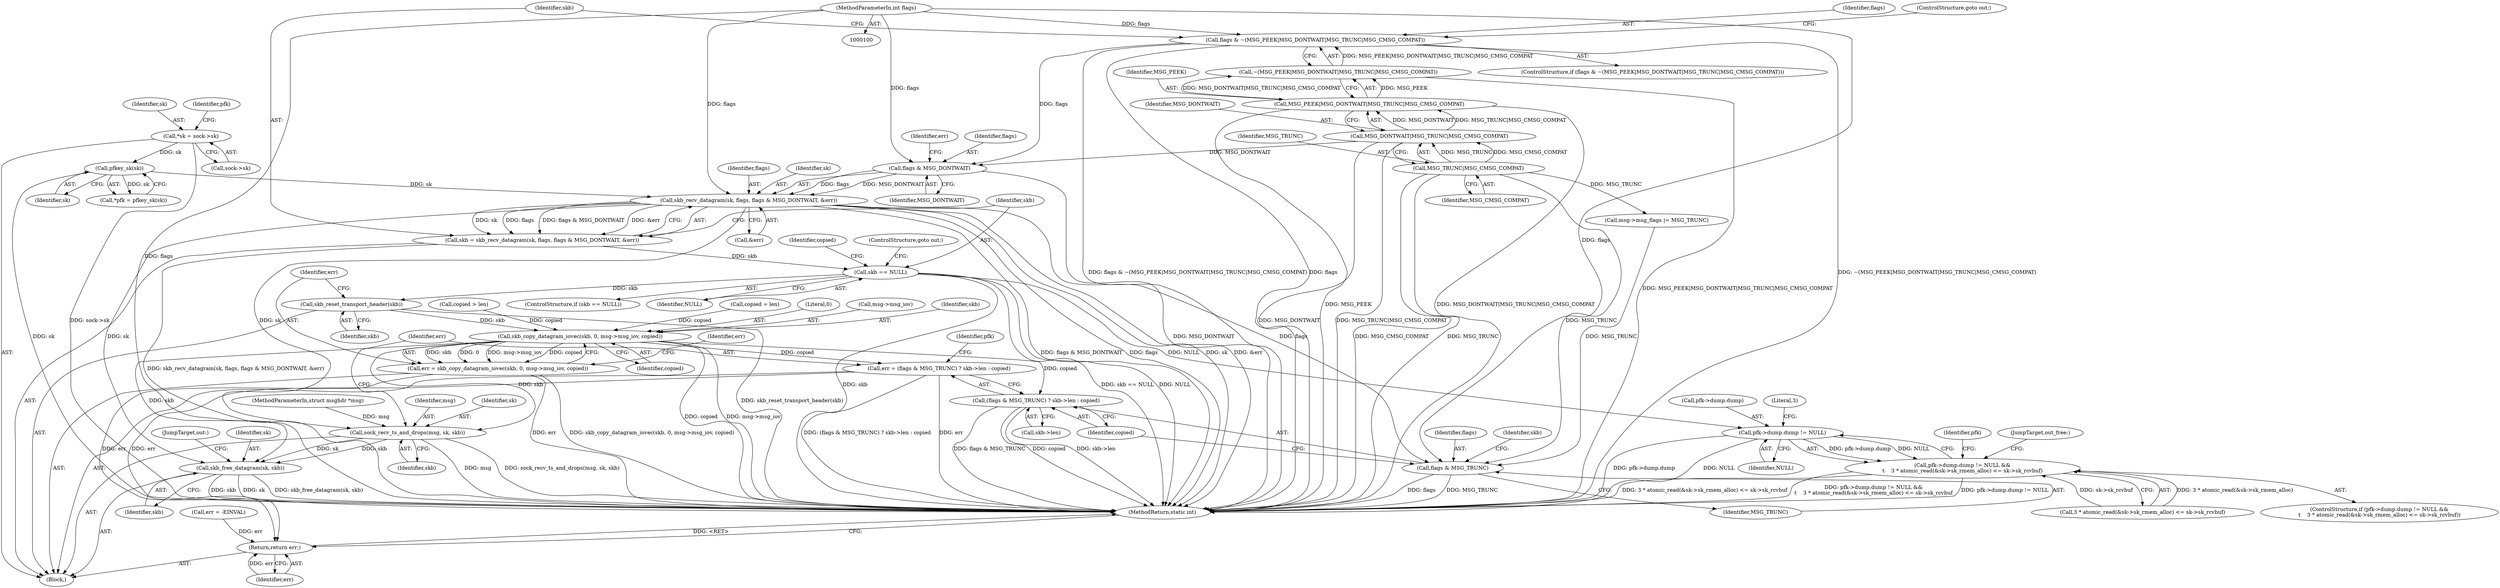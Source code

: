 digraph "0_linux_f3d3342602f8bcbf37d7c46641cb9bca7618eb1c_19@API" {
"1000139" [label="(Call,skb_recv_datagram(sk, flags, flags & MSG_DONTWAIT, &err))"];
"1000116" [label="(Call,pfkey_sk(sk))"];
"1000108" [label="(Call,*sk = sock->sk)"];
"1000142" [label="(Call,flags & MSG_DONTWAIT)"];
"1000126" [label="(Call,flags & ~(MSG_PEEK|MSG_DONTWAIT|MSG_TRUNC|MSG_CMSG_COMPAT))"];
"1000105" [label="(MethodParameterIn,int flags)"];
"1000128" [label="(Call,~(MSG_PEEK|MSG_DONTWAIT|MSG_TRUNC|MSG_CMSG_COMPAT))"];
"1000129" [label="(Call,MSG_PEEK|MSG_DONTWAIT|MSG_TRUNC|MSG_CMSG_COMPAT)"];
"1000131" [label="(Call,MSG_DONTWAIT|MSG_TRUNC|MSG_CMSG_COMPAT)"];
"1000133" [label="(Call,MSG_TRUNC|MSG_CMSG_COMPAT)"];
"1000137" [label="(Call,skb = skb_recv_datagram(sk, flags, flags & MSG_DONTWAIT, &err))"];
"1000148" [label="(Call,skb == NULL)"];
"1000170" [label="(Call,skb_reset_transport_header(skb))"];
"1000174" [label="(Call,skb_copy_datagram_iovec(skb, 0, msg->msg_iov, copied))"];
"1000172" [label="(Call,err = skb_copy_datagram_iovec(skb, 0, msg->msg_iov, copied))"];
"1000225" [label="(Return,return err;)"];
"1000184" [label="(Call,sock_recv_ts_and_drops(msg, sk, skb))"];
"1000221" [label="(Call,skb_free_datagram(sk, skb))"];
"1000188" [label="(Call,err = (flags & MSG_TRUNC) ? skb->len : copied)"];
"1000190" [label="(Call,(flags & MSG_TRUNC) ? skb->len : copied)"];
"1000200" [label="(Call,pfk->dump.dump != NULL)"];
"1000199" [label="(Call,pfk->dump.dump != NULL &&\n\t    3 * atomic_read(&sk->sk_rmem_alloc) <= sk->sk_rcvbuf)"];
"1000191" [label="(Call,flags & MSG_TRUNC)"];
"1000193" [label="(Identifier,MSG_TRUNC)"];
"1000199" [label="(Call,pfk->dump.dump != NULL &&\n\t    3 * atomic_read(&sk->sk_rmem_alloc) <= sk->sk_rcvbuf)"];
"1000219" [label="(Identifier,pfk)"];
"1000142" [label="(Call,flags & MSG_DONTWAIT)"];
"1000130" [label="(Identifier,MSG_PEEK)"];
"1000139" [label="(Call,skb_recv_datagram(sk, flags, flags & MSG_DONTWAIT, &err))"];
"1000129" [label="(Call,MSG_PEEK|MSG_DONTWAIT|MSG_TRUNC|MSG_CMSG_COMPAT)"];
"1000149" [label="(Identifier,skb)"];
"1000170" [label="(Call,skb_reset_transport_header(skb))"];
"1000200" [label="(Call,pfk->dump.dump != NULL)"];
"1000175" [label="(Identifier,skb)"];
"1000158" [label="(Call,copied > len)"];
"1000207" [label="(Call,3 * atomic_read(&sk->sk_rmem_alloc) <= sk->sk_rcvbuf)"];
"1000114" [label="(Call,*pfk = pfkey_sk(sk))"];
"1000106" [label="(Block,)"];
"1000172" [label="(Call,err = skb_copy_datagram_iovec(skb, 0, msg->msg_iov, copied))"];
"1000162" [label="(Call,msg->msg_flags |= MSG_TRUNC)"];
"1000203" [label="(Identifier,pfk)"];
"1000105" [label="(MethodParameterIn,int flags)"];
"1000132" [label="(Identifier,MSG_DONTWAIT)"];
"1000125" [label="(ControlStructure,if (flags & ~(MSG_PEEK|MSG_DONTWAIT|MSG_TRUNC|MSG_CMSG_COMPAT)))"];
"1000167" [label="(Call,copied = len)"];
"1000224" [label="(JumpTarget,out:)"];
"1000201" [label="(Call,pfk->dump.dump)"];
"1000148" [label="(Call,skb == NULL)"];
"1000143" [label="(Identifier,flags)"];
"1000180" [label="(Identifier,copied)"];
"1000103" [label="(MethodParameterIn,struct msghdr *msg)"];
"1000134" [label="(Identifier,MSG_TRUNC)"];
"1000171" [label="(Identifier,skb)"];
"1000115" [label="(Identifier,pfk)"];
"1000220" [label="(JumpTarget,out_free:)"];
"1000140" [label="(Identifier,sk)"];
"1000173" [label="(Identifier,err)"];
"1000144" [label="(Identifier,MSG_DONTWAIT)"];
"1000189" [label="(Identifier,err)"];
"1000206" [label="(Identifier,NULL)"];
"1000126" [label="(Call,flags & ~(MSG_PEEK|MSG_DONTWAIT|MSG_TRUNC|MSG_CMSG_COMPAT))"];
"1000226" [label="(Identifier,err)"];
"1000147" [label="(ControlStructure,if (skb == NULL))"];
"1000117" [label="(Identifier,sk)"];
"1000141" [label="(Identifier,flags)"];
"1000174" [label="(Call,skb_copy_datagram_iovec(skb, 0, msg->msg_iov, copied))"];
"1000110" [label="(Call,sock->sk)"];
"1000150" [label="(Identifier,NULL)"];
"1000176" [label="(Literal,0)"];
"1000185" [label="(Identifier,msg)"];
"1000186" [label="(Identifier,sk)"];
"1000135" [label="(Identifier,MSG_CMSG_COMPAT)"];
"1000198" [label="(ControlStructure,if (pfk->dump.dump != NULL &&\n\t    3 * atomic_read(&sk->sk_rmem_alloc) <= sk->sk_rcvbuf))"];
"1000222" [label="(Identifier,sk)"];
"1000128" [label="(Call,~(MSG_PEEK|MSG_DONTWAIT|MSG_TRUNC|MSG_CMSG_COMPAT))"];
"1000136" [label="(ControlStructure,goto out;)"];
"1000209" [label="(Literal,3)"];
"1000116" [label="(Call,pfkey_sk(sk))"];
"1000133" [label="(Call,MSG_TRUNC|MSG_CMSG_COMPAT)"];
"1000187" [label="(Identifier,skb)"];
"1000184" [label="(Call,sock_recv_ts_and_drops(msg, sk, skb))"];
"1000191" [label="(Call,flags & MSG_TRUNC)"];
"1000227" [label="(MethodReturn,static int)"];
"1000188" [label="(Call,err = (flags & MSG_TRUNC) ? skb->len : copied)"];
"1000223" [label="(Identifier,skb)"];
"1000190" [label="(Call,(flags & MSG_TRUNC) ? skb->len : copied)"];
"1000109" [label="(Identifier,sk)"];
"1000194" [label="(Call,skb->len)"];
"1000192" [label="(Identifier,flags)"];
"1000177" [label="(Call,msg->msg_iov)"];
"1000138" [label="(Identifier,skb)"];
"1000225" [label="(Return,return err;)"];
"1000127" [label="(Identifier,flags)"];
"1000131" [label="(Call,MSG_DONTWAIT|MSG_TRUNC|MSG_CMSG_COMPAT)"];
"1000182" [label="(Identifier,err)"];
"1000121" [label="(Call,err = -EINVAL)"];
"1000137" [label="(Call,skb = skb_recv_datagram(sk, flags, flags & MSG_DONTWAIT, &err))"];
"1000197" [label="(Identifier,copied)"];
"1000146" [label="(Identifier,err)"];
"1000108" [label="(Call,*sk = sock->sk)"];
"1000153" [label="(Identifier,copied)"];
"1000221" [label="(Call,skb_free_datagram(sk, skb))"];
"1000195" [label="(Identifier,skb)"];
"1000145" [label="(Call,&err)"];
"1000151" [label="(ControlStructure,goto out;)"];
"1000139" -> "1000137"  [label="AST: "];
"1000139" -> "1000145"  [label="CFG: "];
"1000140" -> "1000139"  [label="AST: "];
"1000141" -> "1000139"  [label="AST: "];
"1000142" -> "1000139"  [label="AST: "];
"1000145" -> "1000139"  [label="AST: "];
"1000137" -> "1000139"  [label="CFG: "];
"1000139" -> "1000227"  [label="DDG: flags & MSG_DONTWAIT"];
"1000139" -> "1000227"  [label="DDG: flags"];
"1000139" -> "1000227"  [label="DDG: sk"];
"1000139" -> "1000227"  [label="DDG: &err"];
"1000139" -> "1000137"  [label="DDG: sk"];
"1000139" -> "1000137"  [label="DDG: flags"];
"1000139" -> "1000137"  [label="DDG: flags & MSG_DONTWAIT"];
"1000139" -> "1000137"  [label="DDG: &err"];
"1000116" -> "1000139"  [label="DDG: sk"];
"1000142" -> "1000139"  [label="DDG: flags"];
"1000142" -> "1000139"  [label="DDG: MSG_DONTWAIT"];
"1000105" -> "1000139"  [label="DDG: flags"];
"1000139" -> "1000184"  [label="DDG: sk"];
"1000139" -> "1000191"  [label="DDG: flags"];
"1000139" -> "1000221"  [label="DDG: sk"];
"1000116" -> "1000114"  [label="AST: "];
"1000116" -> "1000117"  [label="CFG: "];
"1000117" -> "1000116"  [label="AST: "];
"1000114" -> "1000116"  [label="CFG: "];
"1000116" -> "1000227"  [label="DDG: sk"];
"1000116" -> "1000114"  [label="DDG: sk"];
"1000108" -> "1000116"  [label="DDG: sk"];
"1000108" -> "1000106"  [label="AST: "];
"1000108" -> "1000110"  [label="CFG: "];
"1000109" -> "1000108"  [label="AST: "];
"1000110" -> "1000108"  [label="AST: "];
"1000115" -> "1000108"  [label="CFG: "];
"1000108" -> "1000227"  [label="DDG: sock->sk"];
"1000142" -> "1000144"  [label="CFG: "];
"1000143" -> "1000142"  [label="AST: "];
"1000144" -> "1000142"  [label="AST: "];
"1000146" -> "1000142"  [label="CFG: "];
"1000142" -> "1000227"  [label="DDG: MSG_DONTWAIT"];
"1000126" -> "1000142"  [label="DDG: flags"];
"1000105" -> "1000142"  [label="DDG: flags"];
"1000131" -> "1000142"  [label="DDG: MSG_DONTWAIT"];
"1000126" -> "1000125"  [label="AST: "];
"1000126" -> "1000128"  [label="CFG: "];
"1000127" -> "1000126"  [label="AST: "];
"1000128" -> "1000126"  [label="AST: "];
"1000136" -> "1000126"  [label="CFG: "];
"1000138" -> "1000126"  [label="CFG: "];
"1000126" -> "1000227"  [label="DDG: ~(MSG_PEEK|MSG_DONTWAIT|MSG_TRUNC|MSG_CMSG_COMPAT)"];
"1000126" -> "1000227"  [label="DDG: flags & ~(MSG_PEEK|MSG_DONTWAIT|MSG_TRUNC|MSG_CMSG_COMPAT)"];
"1000126" -> "1000227"  [label="DDG: flags"];
"1000105" -> "1000126"  [label="DDG: flags"];
"1000128" -> "1000126"  [label="DDG: MSG_PEEK|MSG_DONTWAIT|MSG_TRUNC|MSG_CMSG_COMPAT"];
"1000105" -> "1000100"  [label="AST: "];
"1000105" -> "1000227"  [label="DDG: flags"];
"1000105" -> "1000191"  [label="DDG: flags"];
"1000128" -> "1000129"  [label="CFG: "];
"1000129" -> "1000128"  [label="AST: "];
"1000128" -> "1000227"  [label="DDG: MSG_PEEK|MSG_DONTWAIT|MSG_TRUNC|MSG_CMSG_COMPAT"];
"1000129" -> "1000128"  [label="DDG: MSG_PEEK"];
"1000129" -> "1000128"  [label="DDG: MSG_DONTWAIT|MSG_TRUNC|MSG_CMSG_COMPAT"];
"1000129" -> "1000131"  [label="CFG: "];
"1000130" -> "1000129"  [label="AST: "];
"1000131" -> "1000129"  [label="AST: "];
"1000129" -> "1000227"  [label="DDG: MSG_PEEK"];
"1000129" -> "1000227"  [label="DDG: MSG_DONTWAIT|MSG_TRUNC|MSG_CMSG_COMPAT"];
"1000131" -> "1000129"  [label="DDG: MSG_DONTWAIT"];
"1000131" -> "1000129"  [label="DDG: MSG_TRUNC|MSG_CMSG_COMPAT"];
"1000131" -> "1000133"  [label="CFG: "];
"1000132" -> "1000131"  [label="AST: "];
"1000133" -> "1000131"  [label="AST: "];
"1000131" -> "1000227"  [label="DDG: MSG_DONTWAIT"];
"1000131" -> "1000227"  [label="DDG: MSG_TRUNC|MSG_CMSG_COMPAT"];
"1000133" -> "1000131"  [label="DDG: MSG_TRUNC"];
"1000133" -> "1000131"  [label="DDG: MSG_CMSG_COMPAT"];
"1000133" -> "1000135"  [label="CFG: "];
"1000134" -> "1000133"  [label="AST: "];
"1000135" -> "1000133"  [label="AST: "];
"1000133" -> "1000227"  [label="DDG: MSG_TRUNC"];
"1000133" -> "1000227"  [label="DDG: MSG_CMSG_COMPAT"];
"1000133" -> "1000162"  [label="DDG: MSG_TRUNC"];
"1000133" -> "1000191"  [label="DDG: MSG_TRUNC"];
"1000137" -> "1000106"  [label="AST: "];
"1000138" -> "1000137"  [label="AST: "];
"1000149" -> "1000137"  [label="CFG: "];
"1000137" -> "1000227"  [label="DDG: skb_recv_datagram(sk, flags, flags & MSG_DONTWAIT, &err)"];
"1000137" -> "1000148"  [label="DDG: skb"];
"1000148" -> "1000147"  [label="AST: "];
"1000148" -> "1000150"  [label="CFG: "];
"1000149" -> "1000148"  [label="AST: "];
"1000150" -> "1000148"  [label="AST: "];
"1000151" -> "1000148"  [label="CFG: "];
"1000153" -> "1000148"  [label="CFG: "];
"1000148" -> "1000227"  [label="DDG: skb"];
"1000148" -> "1000227"  [label="DDG: skb == NULL"];
"1000148" -> "1000227"  [label="DDG: NULL"];
"1000148" -> "1000170"  [label="DDG: skb"];
"1000148" -> "1000200"  [label="DDG: NULL"];
"1000170" -> "1000106"  [label="AST: "];
"1000170" -> "1000171"  [label="CFG: "];
"1000171" -> "1000170"  [label="AST: "];
"1000173" -> "1000170"  [label="CFG: "];
"1000170" -> "1000227"  [label="DDG: skb_reset_transport_header(skb)"];
"1000170" -> "1000174"  [label="DDG: skb"];
"1000174" -> "1000172"  [label="AST: "];
"1000174" -> "1000180"  [label="CFG: "];
"1000175" -> "1000174"  [label="AST: "];
"1000176" -> "1000174"  [label="AST: "];
"1000177" -> "1000174"  [label="AST: "];
"1000180" -> "1000174"  [label="AST: "];
"1000172" -> "1000174"  [label="CFG: "];
"1000174" -> "1000227"  [label="DDG: copied"];
"1000174" -> "1000227"  [label="DDG: msg->msg_iov"];
"1000174" -> "1000172"  [label="DDG: skb"];
"1000174" -> "1000172"  [label="DDG: 0"];
"1000174" -> "1000172"  [label="DDG: msg->msg_iov"];
"1000174" -> "1000172"  [label="DDG: copied"];
"1000158" -> "1000174"  [label="DDG: copied"];
"1000167" -> "1000174"  [label="DDG: copied"];
"1000174" -> "1000184"  [label="DDG: skb"];
"1000174" -> "1000188"  [label="DDG: copied"];
"1000174" -> "1000190"  [label="DDG: copied"];
"1000174" -> "1000221"  [label="DDG: skb"];
"1000172" -> "1000106"  [label="AST: "];
"1000173" -> "1000172"  [label="AST: "];
"1000182" -> "1000172"  [label="CFG: "];
"1000172" -> "1000227"  [label="DDG: err"];
"1000172" -> "1000227"  [label="DDG: skb_copy_datagram_iovec(skb, 0, msg->msg_iov, copied)"];
"1000172" -> "1000225"  [label="DDG: err"];
"1000225" -> "1000106"  [label="AST: "];
"1000225" -> "1000226"  [label="CFG: "];
"1000226" -> "1000225"  [label="AST: "];
"1000227" -> "1000225"  [label="CFG: "];
"1000225" -> "1000227"  [label="DDG: <RET>"];
"1000226" -> "1000225"  [label="DDG: err"];
"1000188" -> "1000225"  [label="DDG: err"];
"1000121" -> "1000225"  [label="DDG: err"];
"1000184" -> "1000106"  [label="AST: "];
"1000184" -> "1000187"  [label="CFG: "];
"1000185" -> "1000184"  [label="AST: "];
"1000186" -> "1000184"  [label="AST: "];
"1000187" -> "1000184"  [label="AST: "];
"1000189" -> "1000184"  [label="CFG: "];
"1000184" -> "1000227"  [label="DDG: msg"];
"1000184" -> "1000227"  [label="DDG: sock_recv_ts_and_drops(msg, sk, skb)"];
"1000103" -> "1000184"  [label="DDG: msg"];
"1000184" -> "1000221"  [label="DDG: sk"];
"1000184" -> "1000221"  [label="DDG: skb"];
"1000221" -> "1000106"  [label="AST: "];
"1000221" -> "1000223"  [label="CFG: "];
"1000222" -> "1000221"  [label="AST: "];
"1000223" -> "1000221"  [label="AST: "];
"1000224" -> "1000221"  [label="CFG: "];
"1000221" -> "1000227"  [label="DDG: skb_free_datagram(sk, skb)"];
"1000221" -> "1000227"  [label="DDG: skb"];
"1000221" -> "1000227"  [label="DDG: sk"];
"1000188" -> "1000106"  [label="AST: "];
"1000188" -> "1000190"  [label="CFG: "];
"1000189" -> "1000188"  [label="AST: "];
"1000190" -> "1000188"  [label="AST: "];
"1000203" -> "1000188"  [label="CFG: "];
"1000188" -> "1000227"  [label="DDG: (flags & MSG_TRUNC) ? skb->len : copied"];
"1000188" -> "1000227"  [label="DDG: err"];
"1000190" -> "1000194"  [label="CFG: "];
"1000190" -> "1000197"  [label="CFG: "];
"1000191" -> "1000190"  [label="AST: "];
"1000194" -> "1000190"  [label="AST: "];
"1000197" -> "1000190"  [label="AST: "];
"1000190" -> "1000227"  [label="DDG: skb->len"];
"1000190" -> "1000227"  [label="DDG: flags & MSG_TRUNC"];
"1000190" -> "1000227"  [label="DDG: copied"];
"1000200" -> "1000199"  [label="AST: "];
"1000200" -> "1000206"  [label="CFG: "];
"1000201" -> "1000200"  [label="AST: "];
"1000206" -> "1000200"  [label="AST: "];
"1000209" -> "1000200"  [label="CFG: "];
"1000199" -> "1000200"  [label="CFG: "];
"1000200" -> "1000227"  [label="DDG: pfk->dump.dump"];
"1000200" -> "1000227"  [label="DDG: NULL"];
"1000200" -> "1000199"  [label="DDG: pfk->dump.dump"];
"1000200" -> "1000199"  [label="DDG: NULL"];
"1000199" -> "1000198"  [label="AST: "];
"1000199" -> "1000207"  [label="CFG: "];
"1000207" -> "1000199"  [label="AST: "];
"1000219" -> "1000199"  [label="CFG: "];
"1000220" -> "1000199"  [label="CFG: "];
"1000199" -> "1000227"  [label="DDG: pfk->dump.dump != NULL"];
"1000199" -> "1000227"  [label="DDG: 3 * atomic_read(&sk->sk_rmem_alloc) <= sk->sk_rcvbuf"];
"1000199" -> "1000227"  [label="DDG: pfk->dump.dump != NULL &&\n\t    3 * atomic_read(&sk->sk_rmem_alloc) <= sk->sk_rcvbuf"];
"1000207" -> "1000199"  [label="DDG: 3 * atomic_read(&sk->sk_rmem_alloc)"];
"1000207" -> "1000199"  [label="DDG: sk->sk_rcvbuf"];
"1000191" -> "1000193"  [label="CFG: "];
"1000192" -> "1000191"  [label="AST: "];
"1000193" -> "1000191"  [label="AST: "];
"1000195" -> "1000191"  [label="CFG: "];
"1000197" -> "1000191"  [label="CFG: "];
"1000191" -> "1000227"  [label="DDG: MSG_TRUNC"];
"1000191" -> "1000227"  [label="DDG: flags"];
"1000162" -> "1000191"  [label="DDG: MSG_TRUNC"];
}
